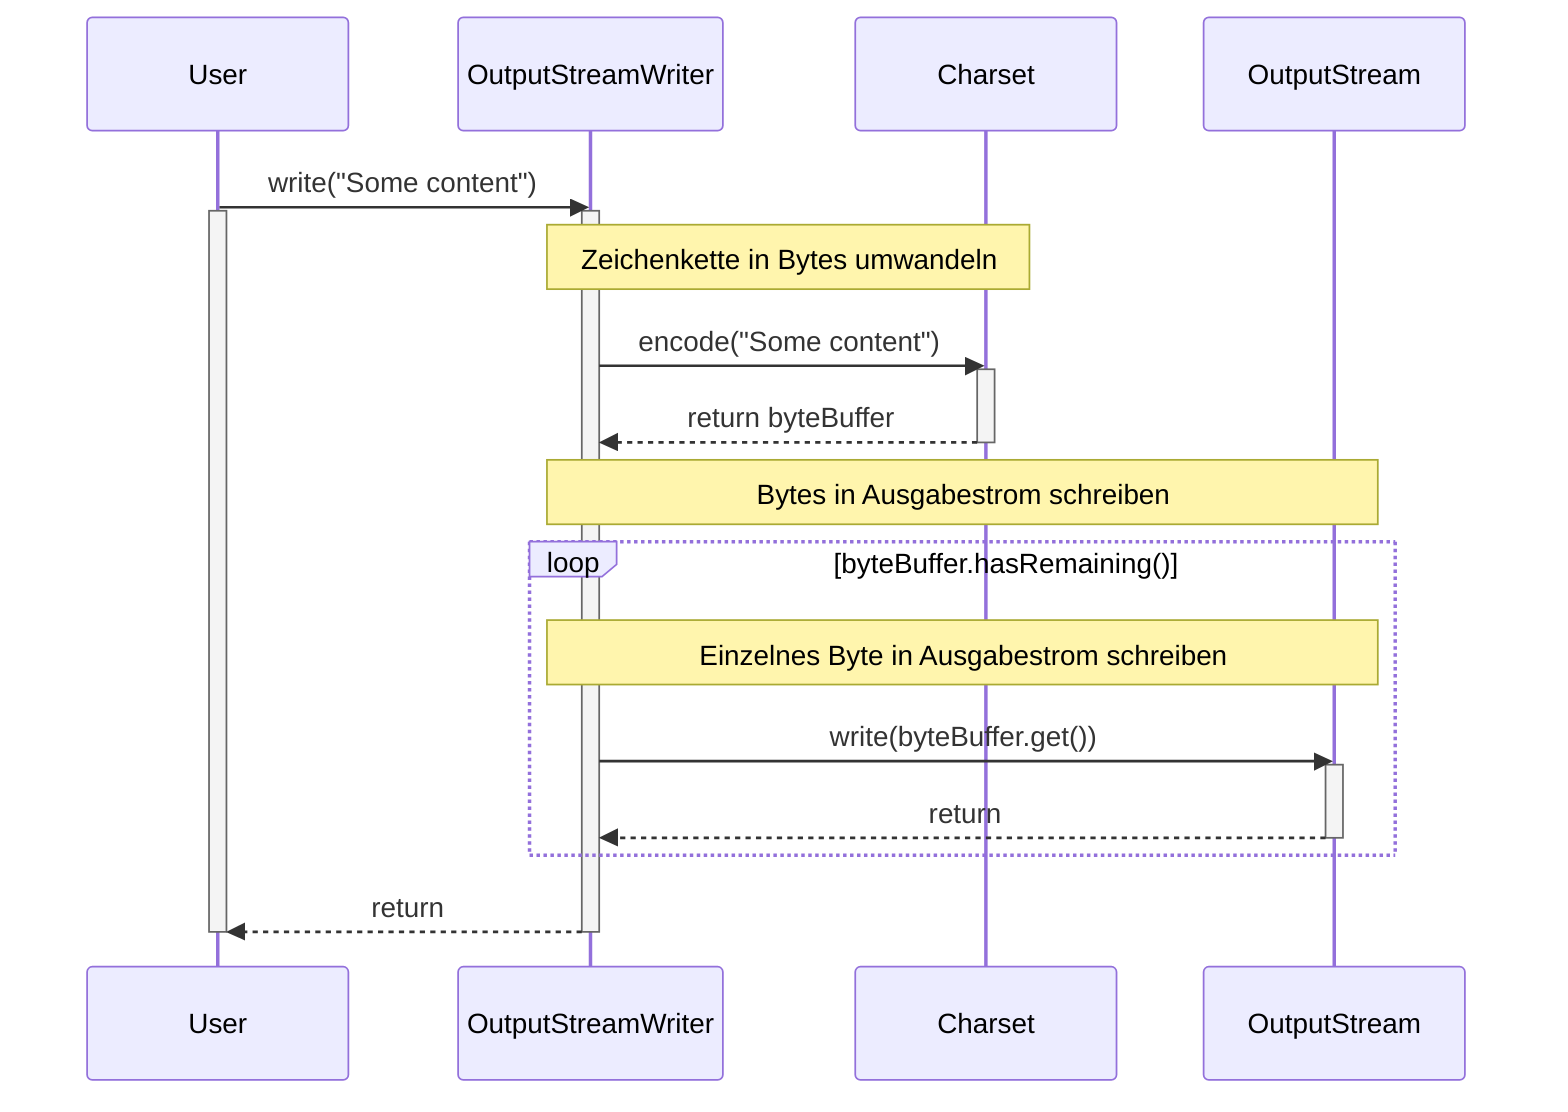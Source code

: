sequenceDiagram

    User ->> OutputStreamWriter: write("Some content")

    activate User

    activate OutputStreamWriter

    note over OutputStreamWriter, Charset: Zeichenkette in Bytes umwandeln

    OutputStreamWriter ->> Charset: encode("Some content")

    activate Charset

    Charset -->> OutputStreamWriter: return byteBuffer

    deactivate Charset

    note over OutputStreamWriter, OutputStream: Bytes in Ausgabestrom schreiben

    loop byteBuffer.hasRemaining()
        note over OutputStreamWriter, OutputStream: Einzelnes Byte in Ausgabestrom schreiben

        OutputStreamWriter ->> OutputStream: write(byteBuffer.get())

        activate OutputStream

        OutputStream -->>OutputStreamWriter: return

        deactivate OutputStream
    end

    OutputStreamWriter -->> User: return

    deactivate OutputStreamWriter

    deactivate User